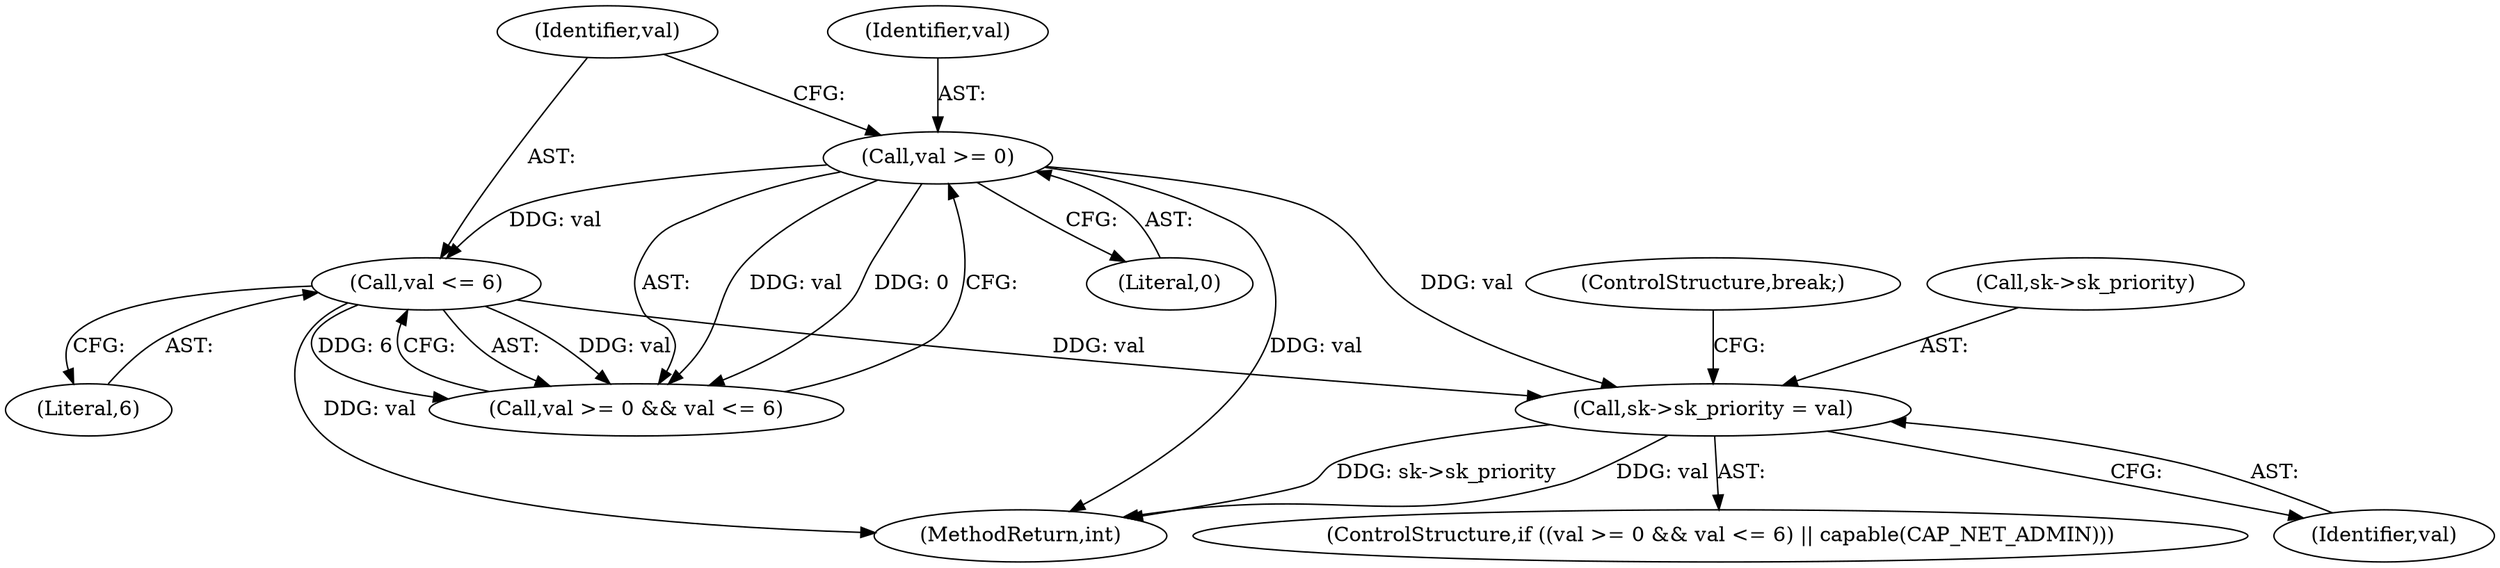 digraph "0_linux_82981930125abfd39d7c8378a9cfdf5e1be2002b_0@pointer" {
"1000326" [label="(Call,sk->sk_priority = val)"];
"1000318" [label="(Call,val >= 0)"];
"1000321" [label="(Call,val <= 6)"];
"1000318" [label="(Call,val >= 0)"];
"1000319" [label="(Identifier,val)"];
"1000326" [label="(Call,sk->sk_priority = val)"];
"1000336" [label="(ControlStructure,break;)"];
"1000317" [label="(Call,val >= 0 && val <= 6)"];
"1000330" [label="(Identifier,val)"];
"1000662" [label="(MethodReturn,int)"];
"1000323" [label="(Literal,6)"];
"1000315" [label="(ControlStructure,if ((val >= 0 && val <= 6) || capable(CAP_NET_ADMIN)))"];
"1000321" [label="(Call,val <= 6)"];
"1000322" [label="(Identifier,val)"];
"1000327" [label="(Call,sk->sk_priority)"];
"1000320" [label="(Literal,0)"];
"1000326" -> "1000315"  [label="AST: "];
"1000326" -> "1000330"  [label="CFG: "];
"1000327" -> "1000326"  [label="AST: "];
"1000330" -> "1000326"  [label="AST: "];
"1000336" -> "1000326"  [label="CFG: "];
"1000326" -> "1000662"  [label="DDG: val"];
"1000326" -> "1000662"  [label="DDG: sk->sk_priority"];
"1000318" -> "1000326"  [label="DDG: val"];
"1000321" -> "1000326"  [label="DDG: val"];
"1000318" -> "1000317"  [label="AST: "];
"1000318" -> "1000320"  [label="CFG: "];
"1000319" -> "1000318"  [label="AST: "];
"1000320" -> "1000318"  [label="AST: "];
"1000322" -> "1000318"  [label="CFG: "];
"1000317" -> "1000318"  [label="CFG: "];
"1000318" -> "1000662"  [label="DDG: val"];
"1000318" -> "1000317"  [label="DDG: val"];
"1000318" -> "1000317"  [label="DDG: 0"];
"1000318" -> "1000321"  [label="DDG: val"];
"1000321" -> "1000317"  [label="AST: "];
"1000321" -> "1000323"  [label="CFG: "];
"1000322" -> "1000321"  [label="AST: "];
"1000323" -> "1000321"  [label="AST: "];
"1000317" -> "1000321"  [label="CFG: "];
"1000321" -> "1000662"  [label="DDG: val"];
"1000321" -> "1000317"  [label="DDG: val"];
"1000321" -> "1000317"  [label="DDG: 6"];
}
